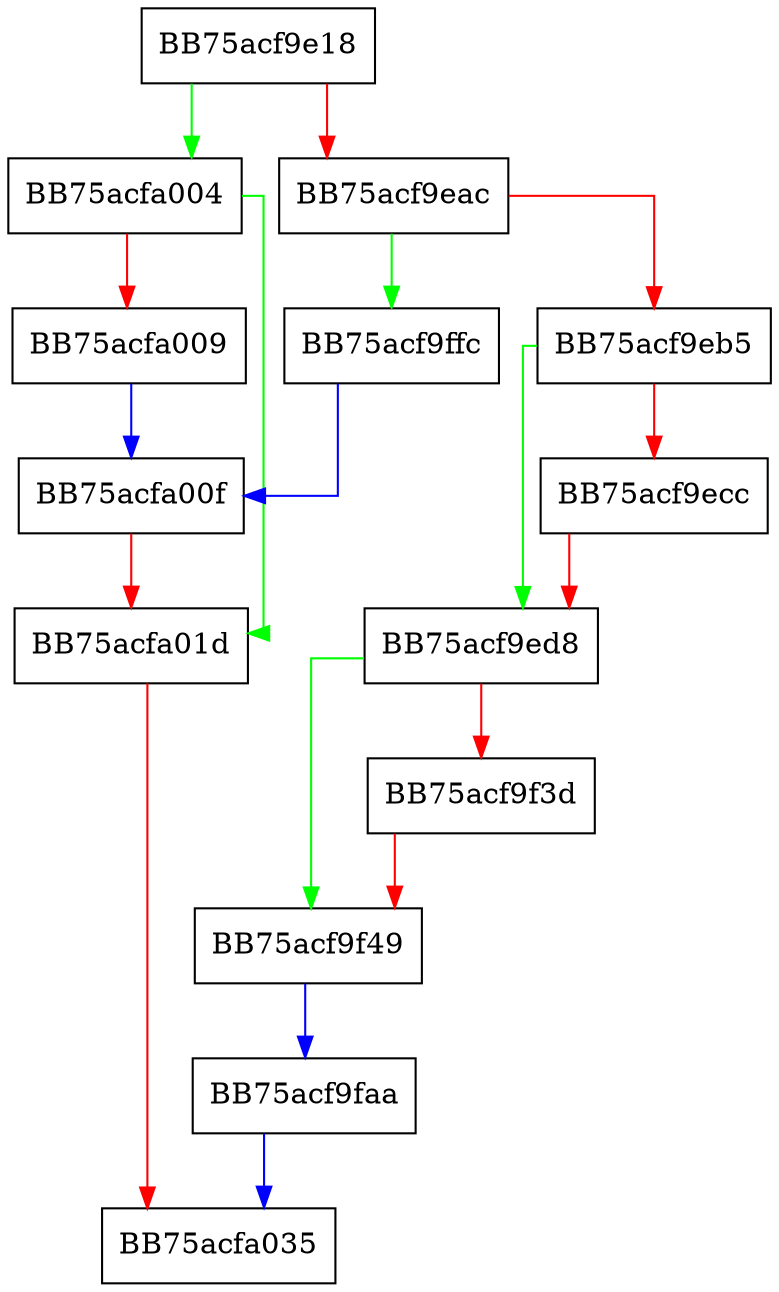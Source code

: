 digraph AddTelemetry {
  node [shape="box"];
  graph [splines=ortho];
  BB75acf9e18 -> BB75acfa004 [color="green"];
  BB75acf9e18 -> BB75acf9eac [color="red"];
  BB75acf9eac -> BB75acf9ffc [color="green"];
  BB75acf9eac -> BB75acf9eb5 [color="red"];
  BB75acf9eb5 -> BB75acf9ed8 [color="green"];
  BB75acf9eb5 -> BB75acf9ecc [color="red"];
  BB75acf9ecc -> BB75acf9ed8 [color="red"];
  BB75acf9ed8 -> BB75acf9f49 [color="green"];
  BB75acf9ed8 -> BB75acf9f3d [color="red"];
  BB75acf9f3d -> BB75acf9f49 [color="red"];
  BB75acf9f49 -> BB75acf9faa [color="blue"];
  BB75acf9faa -> BB75acfa035 [color="blue"];
  BB75acf9ffc -> BB75acfa00f [color="blue"];
  BB75acfa004 -> BB75acfa01d [color="green"];
  BB75acfa004 -> BB75acfa009 [color="red"];
  BB75acfa009 -> BB75acfa00f [color="blue"];
  BB75acfa00f -> BB75acfa01d [color="red"];
  BB75acfa01d -> BB75acfa035 [color="red"];
}